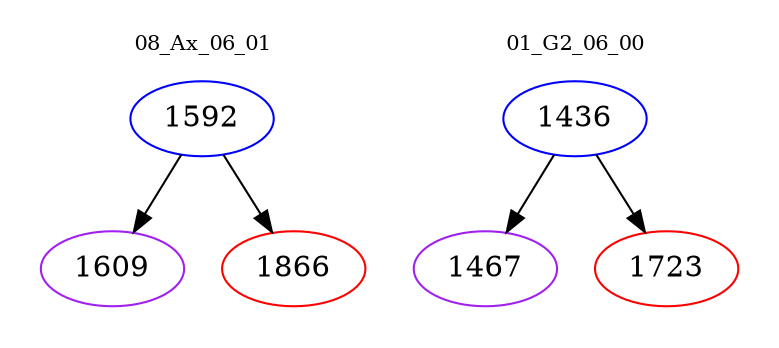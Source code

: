 digraph{
subgraph cluster_0 {
color = white
label = "08_Ax_06_01";
fontsize=10;
T0_1592 [label="1592", color="blue"]
T0_1592 -> T0_1609 [color="black"]
T0_1609 [label="1609", color="purple"]
T0_1592 -> T0_1866 [color="black"]
T0_1866 [label="1866", color="red"]
}
subgraph cluster_1 {
color = white
label = "01_G2_06_00";
fontsize=10;
T1_1436 [label="1436", color="blue"]
T1_1436 -> T1_1467 [color="black"]
T1_1467 [label="1467", color="purple"]
T1_1436 -> T1_1723 [color="black"]
T1_1723 [label="1723", color="red"]
}
}
